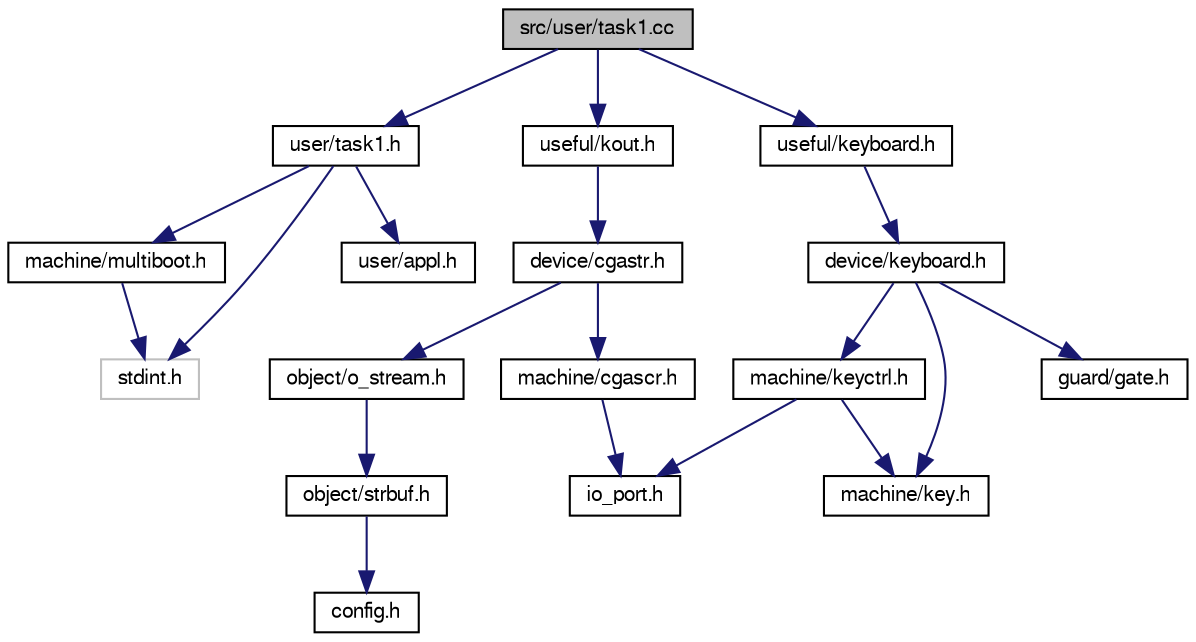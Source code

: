 digraph "src/user/task1.cc"
{
  bgcolor="transparent";
  edge [fontname="FreeSans",fontsize="10",labelfontname="FreeSans",labelfontsize="10"];
  node [fontname="FreeSans",fontsize="10",shape=record];
  Node1 [label="src/user/task1.cc",height=0.2,width=0.4,color="black", fillcolor="grey75", style="filled" fontcolor="black"];
  Node1 -> Node2 [color="midnightblue",fontsize="10",style="solid",fontname="FreeSans"];
  Node2 [label="user/task1.h",height=0.2,width=0.4,color="black",URL="$task1_8h.html",tooltip="Klassendeklaration für erste Aufgabe."];
  Node2 -> Node3 [color="midnightblue",fontsize="10",style="solid",fontname="FreeSans"];
  Node3 [label="machine/multiboot.h",height=0.2,width=0.4,color="black",URL="$multiboot_8h.html"];
  Node3 -> Node4 [color="midnightblue",fontsize="10",style="solid",fontname="FreeSans"];
  Node4 [label="stdint.h",height=0.2,width=0.4,color="grey75"];
  Node2 -> Node5 [color="midnightblue",fontsize="10",style="solid",fontname="FreeSans"];
  Node5 [label="user/appl.h",height=0.2,width=0.4,color="black",URL="$appl_8h.html",tooltip="Grundklasse für Anwendungen, für die einzelnen Aufgaben benötigt."];
  Node2 -> Node4 [color="midnightblue",fontsize="10",style="solid",fontname="FreeSans"];
  Node1 -> Node6 [color="midnightblue",fontsize="10",style="solid",fontname="FreeSans"];
  Node6 [label="useful/kout.h",height=0.2,width=0.4,color="black",URL="$kout_8h.html",tooltip="alles notwendige zum nutzen der in main.cc deklarierten globalen Variable kout"];
  Node6 -> Node7 [color="midnightblue",fontsize="10",style="solid",fontname="FreeSans"];
  Node7 [label="device/cgastr.h",height=0.2,width=0.4,color="black",URL="$cgastr_8h.html"];
  Node7 -> Node8 [color="midnightblue",fontsize="10",style="solid",fontname="FreeSans"];
  Node8 [label="object/o_stream.h",height=0.2,width=0.4,color="black",URL="$o__stream_8h.html"];
  Node8 -> Node9 [color="midnightblue",fontsize="10",style="solid",fontname="FreeSans"];
  Node9 [label="object/strbuf.h",height=0.2,width=0.4,color="black",URL="$strbuf_8h.html"];
  Node9 -> Node10 [color="midnightblue",fontsize="10",style="solid",fontname="FreeSans"];
  Node10 [label="config.h",height=0.2,width=0.4,color="black",URL="$config_8h.html",tooltip="verschiedene defines für Einstellungen"];
  Node7 -> Node11 [color="midnightblue",fontsize="10",style="solid",fontname="FreeSans"];
  Node11 [label="machine/cgascr.h",height=0.2,width=0.4,color="black",URL="$cgascr_8h.html"];
  Node11 -> Node12 [color="midnightblue",fontsize="10",style="solid",fontname="FreeSans"];
  Node12 [label="io_port.h",height=0.2,width=0.4,color="black",URL="$io__port_8h.html"];
  Node1 -> Node13 [color="midnightblue",fontsize="10",style="solid",fontname="FreeSans"];
  Node13 [label="useful/keyboard.h",height=0.2,width=0.4,color="black",URL="$useful_2keyboard_8h.html"];
  Node13 -> Node14 [color="midnightblue",fontsize="10",style="solid",fontname="FreeSans"];
  Node14 [label="device/keyboard.h",height=0.2,width=0.4,color="black",URL="$device_2keyboard_8h.html"];
  Node14 -> Node15 [color="midnightblue",fontsize="10",style="solid",fontname="FreeSans"];
  Node15 [label="machine/keyctrl.h",height=0.2,width=0.4,color="black",URL="$keyctrl_8h.html"];
  Node15 -> Node12 [color="midnightblue",fontsize="10",style="solid",fontname="FreeSans"];
  Node15 -> Node16 [color="midnightblue",fontsize="10",style="solid",fontname="FreeSans"];
  Node16 [label="machine/key.h",height=0.2,width=0.4,color="black",URL="$key_8h.html"];
  Node14 -> Node17 [color="midnightblue",fontsize="10",style="solid",fontname="FreeSans"];
  Node17 [label="guard/gate.h",height=0.2,width=0.4,color="black",URL="$gate_8h.html"];
  Node14 -> Node16 [color="midnightblue",fontsize="10",style="solid",fontname="FreeSans"];
}
